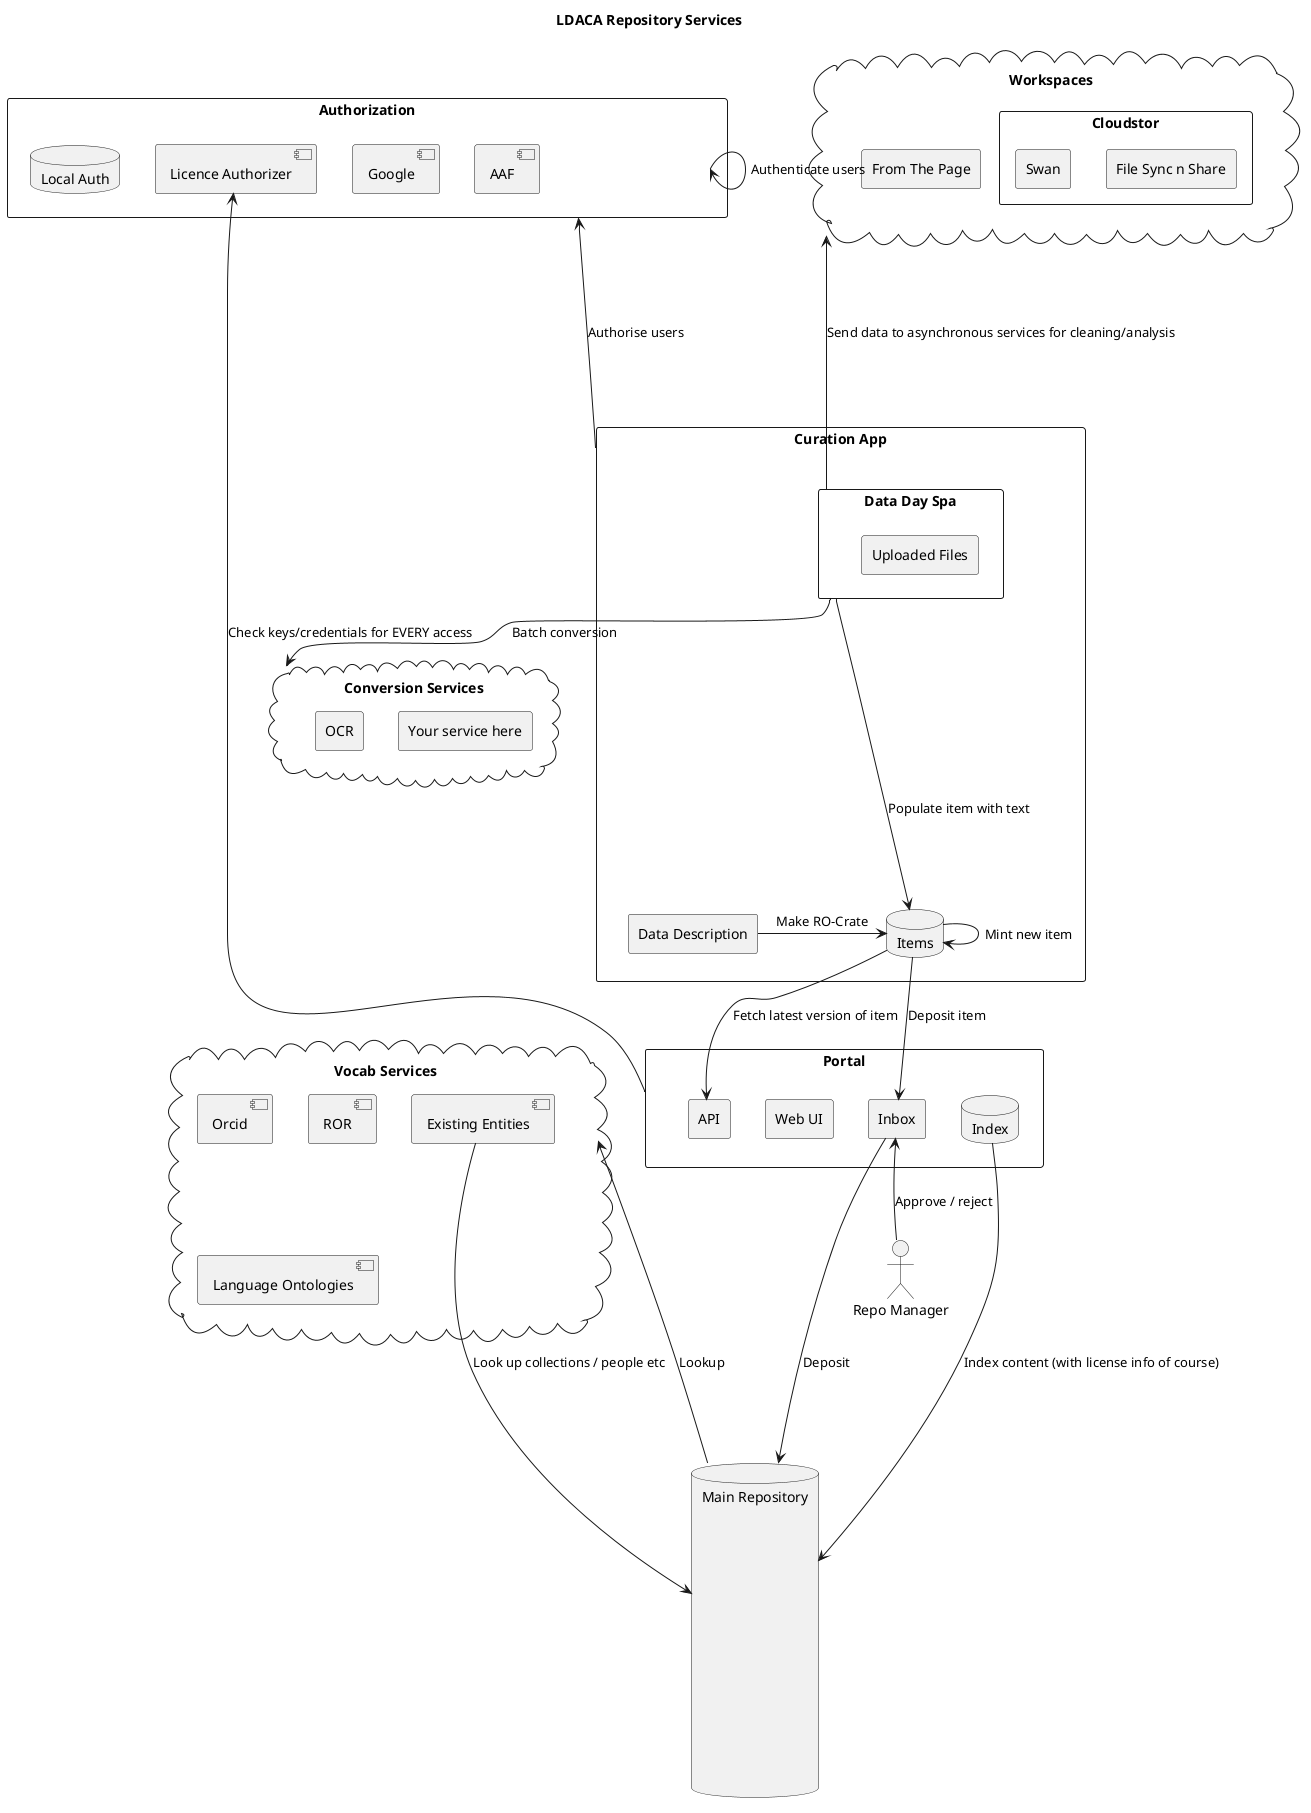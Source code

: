 
@startuml
top to bottom direction
title: LDACA Repository Services


cloud "Conversion Services"  as cs {
rectangle "OCR" as ocr {

}
rectangle "Your service here"

}

cloud "Vocab Services" as vocab {
[Orcid]
[ROR]
[Language Ontologies] as lo
[Existing Entities] as ee

}

cloud "Workspaces" {
rectangle "From The Page" as ftp {

}

rectangle "Cloudstor" {

rectangle "File Sync n Share" {

}
rectangle "Swan" {

}

}


}


rectangle Authorization as auth {
database "Local Auth" as la {
}
[AAF]
[Google]
[Licence Authorizer] as lic

}



rectangle "Curation App" as app {

rectangle "Data Day Spa"  as spa {
rectangle "Uploaded Files" as files {

}
}

rectangle "Data Description" as describo {

}


database "Items" as itemdb {

}



}

database "Main Repository\n\n\n\n\n\n\n\n\n\n\n\n\n\n\n" as repo {

}

rectangle Portal as port {
database "Index" as i {


}
rectangle "Web UI" as web {


}

rectangle "API" as api {
}

rectangle "Inbox" as inbox


}



repo -down-> vocab : Lookup
app --up--> auth : Authorise users
i ----> repo : Index content (with license info of course)
ee ----> repo : Look up collections / people etc
actor "Repo Manager" as rm
port --down--> lic : Check keys/credentials for EVERY access
spa -down-> cs : Batch conversion
describo -> itemdb : Make RO-Crate
auth ---down---> auth : Authenticate users
itemdb -down-> api : Fetch latest version of item 
itemdb ---> itemdb : Mint new item
itemdb --down--> inbox : Deposit item
spa --up--> Workspaces : Send data to asynchronous services for cleaning/analysis
spa --down--> itemdb : Populate item with text
rm -up-> inbox : Approve / reject
inbox -> repo : Deposit
@enduml
